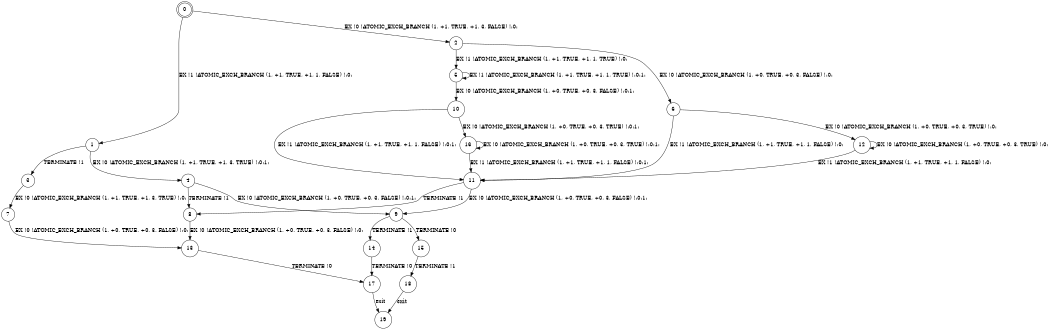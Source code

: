 digraph BCG {
size = "7, 10.5";
center = TRUE;
node [shape = circle];
0 [peripheries = 2];
0 -> 1 [label = "EX !1 !ATOMIC_EXCH_BRANCH (1, +1, TRUE, +1, 1, FALSE) !:0:"];
0 -> 2 [label = "EX !0 !ATOMIC_EXCH_BRANCH (1, +1, TRUE, +1, 3, FALSE) !:0:"];
1 -> 3 [label = "TERMINATE !1"];
1 -> 4 [label = "EX !0 !ATOMIC_EXCH_BRANCH (1, +1, TRUE, +1, 3, TRUE) !:0:1:"];
2 -> 5 [label = "EX !1 !ATOMIC_EXCH_BRANCH (1, +1, TRUE, +1, 1, TRUE) !:0:"];
2 -> 6 [label = "EX !0 !ATOMIC_EXCH_BRANCH (1, +0, TRUE, +0, 3, FALSE) !:0:"];
3 -> 7 [label = "EX !0 !ATOMIC_EXCH_BRANCH (1, +1, TRUE, +1, 3, TRUE) !:0:"];
4 -> 8 [label = "TERMINATE !1"];
4 -> 9 [label = "EX !0 !ATOMIC_EXCH_BRANCH (1, +0, TRUE, +0, 3, FALSE) !:0:1:"];
5 -> 5 [label = "EX !1 !ATOMIC_EXCH_BRANCH (1, +1, TRUE, +1, 1, TRUE) !:0:1:"];
5 -> 10 [label = "EX !0 !ATOMIC_EXCH_BRANCH (1, +0, TRUE, +0, 3, FALSE) !:0:1:"];
6 -> 11 [label = "EX !1 !ATOMIC_EXCH_BRANCH (1, +1, TRUE, +1, 1, FALSE) !:0:"];
6 -> 12 [label = "EX !0 !ATOMIC_EXCH_BRANCH (1, +0, TRUE, +0, 3, TRUE) !:0:"];
7 -> 13 [label = "EX !0 !ATOMIC_EXCH_BRANCH (1, +0, TRUE, +0, 3, FALSE) !:0:"];
8 -> 13 [label = "EX !0 !ATOMIC_EXCH_BRANCH (1, +0, TRUE, +0, 3, FALSE) !:0:"];
9 -> 14 [label = "TERMINATE !1"];
9 -> 15 [label = "TERMINATE !0"];
10 -> 11 [label = "EX !1 !ATOMIC_EXCH_BRANCH (1, +1, TRUE, +1, 1, FALSE) !:0:1:"];
10 -> 16 [label = "EX !0 !ATOMIC_EXCH_BRANCH (1, +0, TRUE, +0, 3, TRUE) !:0:1:"];
11 -> 8 [label = "TERMINATE !1"];
11 -> 9 [label = "EX !0 !ATOMIC_EXCH_BRANCH (1, +0, TRUE, +0, 3, FALSE) !:0:1:"];
12 -> 11 [label = "EX !1 !ATOMIC_EXCH_BRANCH (1, +1, TRUE, +1, 1, FALSE) !:0:"];
12 -> 12 [label = "EX !0 !ATOMIC_EXCH_BRANCH (1, +0, TRUE, +0, 3, TRUE) !:0:"];
13 -> 17 [label = "TERMINATE !0"];
14 -> 17 [label = "TERMINATE !0"];
15 -> 18 [label = "TERMINATE !1"];
16 -> 11 [label = "EX !1 !ATOMIC_EXCH_BRANCH (1, +1, TRUE, +1, 1, FALSE) !:0:1:"];
16 -> 16 [label = "EX !0 !ATOMIC_EXCH_BRANCH (1, +0, TRUE, +0, 3, TRUE) !:0:1:"];
17 -> 19 [label = "exit"];
18 -> 19 [label = "exit"];
}
